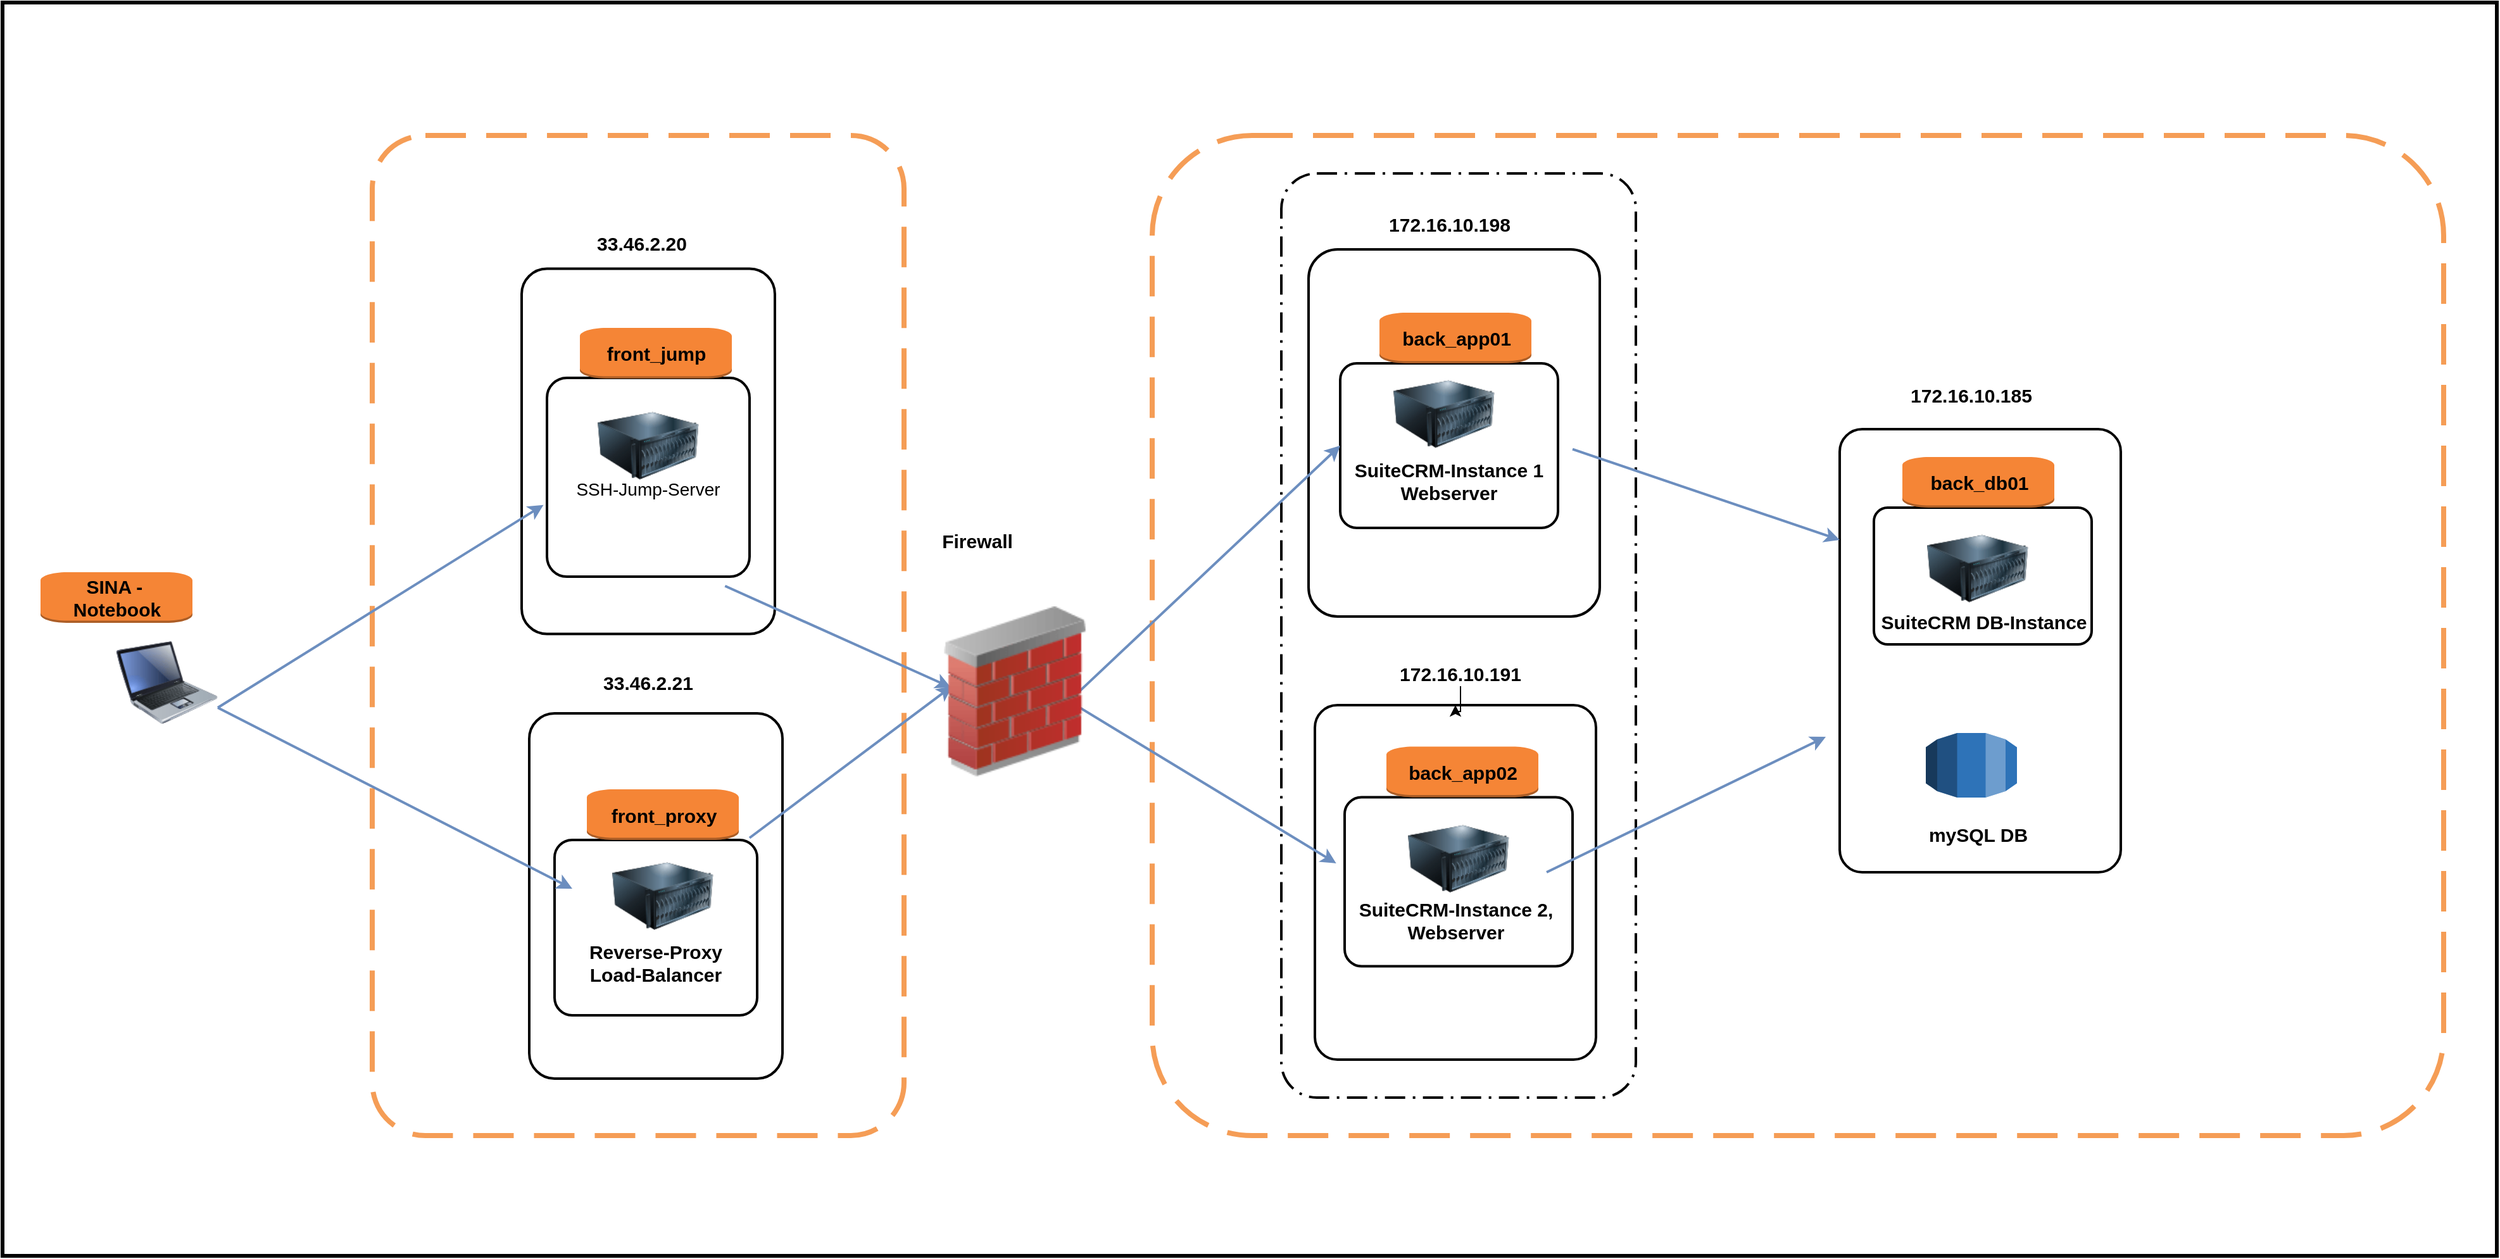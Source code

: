 <mxfile version="24.7.0" type="github">
  <diagram id="rRDhQRThPtQKGGIecC3R" name="Page-1">
    <mxGraphModel dx="3134" dy="1944" grid="1" gridSize="10" guides="1" tooltips="1" connect="1" arrows="1" fold="1" page="1" pageScale="1" pageWidth="850" pageHeight="1100" math="0" shadow="0">
      <root>
        <mxCell id="0" />
        <mxCell id="1" parent="0" />
        <mxCell id="fZ9o720cPq7kdoaoO89B-14" value="" style="rounded=0;whiteSpace=wrap;html=1;fillOpacity=0;strokeWidth=3;" parent="1" vertex="1">
          <mxGeometry x="-1130" y="-150" width="1970" height="990" as="geometry" />
        </mxCell>
        <mxCell id="DKDFtjOkX9_w8Wlbjk8--4" value="" style="rounded=1;arcSize=10;dashed=1;strokeColor=#F59D56;fillColor=none;gradientColor=none;dashPattern=8 4;strokeWidth=4;" parent="1" vertex="1">
          <mxGeometry x="-838" y="-45" width="420" height="790" as="geometry" />
        </mxCell>
        <mxCell id="CLJt2vbzaDLjIfdI3F6k-11" value="" style="rounded=1;arcSize=10;dashed=0;fillColor=none;gradientColor=none;strokeWidth=2;" parent="1" vertex="1">
          <mxGeometry x="-714" y="411.5" width="200" height="288.5" as="geometry" />
        </mxCell>
        <mxCell id="jmTY7Rd2mBAVTG5OkfLD-10" value="&#xa;&#xa;&#xa;&#xa;&#xa;Reverse-Proxy&#xa;Load-Balancer&#xa;&#xa;" style="rounded=1;arcSize=10;dashed=0;fillColor=none;gradientColor=none;strokeWidth=2;fontSize=15;fontStyle=1" parent="1" vertex="1">
          <mxGeometry x="-694" y="511.5" width="160" height="138.5" as="geometry" />
        </mxCell>
        <mxCell id="CLJt2vbzaDLjIfdI3F6k-18" value="&#xa;&#xa;SSH-Jump-Server&#xa;" style="rounded=1;arcSize=10;dashed=0;fillColor=none;gradientColor=none;strokeWidth=2;fontSize=14;" parent="1" vertex="1">
          <mxGeometry x="-700" y="146.5" width="160" height="157" as="geometry" />
        </mxCell>
        <mxCell id="CLJt2vbzaDLjIfdI3F6k-20" value="" style="rounded=1;arcSize=10;dashed=0;fillColor=none;gradientColor=none;strokeWidth=2;" parent="1" vertex="1">
          <mxGeometry x="-720" y="60.25" width="200" height="288.5" as="geometry" />
        </mxCell>
        <mxCell id="jmTY7Rd2mBAVTG5OkfLD-6" value="" style="rounded=1;arcSize=10;dashed=1;strokeColor=#F59D56;fillColor=none;gradientColor=none;dashPattern=8 4;strokeWidth=4;" parent="1" vertex="1">
          <mxGeometry x="-222" y="-45" width="1020" height="790" as="geometry" />
        </mxCell>
        <mxCell id="jmTY7Rd2mBAVTG5OkfLD-14" value="" style="rounded=1;arcSize=8;dashed=0;fillColor=none;gradientColor=none;strokeWidth=2;" parent="1" vertex="1">
          <mxGeometry x="-93.5" y="405" width="222" height="280" as="geometry" />
        </mxCell>
        <mxCell id="CLJt2vbzaDLjIfdI3F6k-3" value="" style="rounded=1;arcSize=8;dashed=0;fillColor=none;gradientColor=none;strokeWidth=2;" parent="1" vertex="1">
          <mxGeometry x="321" y="187" width="222" height="350" as="geometry" />
        </mxCell>
        <mxCell id="jmTY7Rd2mBAVTG5OkfLD-28" value="" style="rounded=1;arcSize=10;dashed=1;fillColor=none;gradientColor=none;dashPattern=8 3 1 3;strokeWidth=2;" parent="1" vertex="1">
          <mxGeometry x="-120" y="-15" width="280" height="730" as="geometry" />
        </mxCell>
        <mxCell id="jmTY7Rd2mBAVTG5OkfLD-12" value="" style="rounded=1;arcSize=10;dashed=0;fillColor=none;gradientColor=none;strokeWidth=2;" parent="1" vertex="1">
          <mxGeometry x="-98.5" y="45" width="230" height="290" as="geometry" />
        </mxCell>
        <mxCell id="jmTY7Rd2mBAVTG5OkfLD-22" value="" style="outlineConnect=0;dashed=0;verticalLabelPosition=bottom;verticalAlign=top;align=center;html=1;shape=mxgraph.aws3.rds;fillColor=#2E73B8;gradientColor=none;" parent="1" vertex="1">
          <mxGeometry x="389" y="427" width="72" height="51" as="geometry" />
        </mxCell>
        <mxCell id="jmTY7Rd2mBAVTG5OkfLD-31" value="" style="endArrow=classic;html=1;exitX=0.879;exitY=1.047;exitDx=0;exitDy=0;strokeWidth=2;fillColor=#dae8fc;strokeColor=#6c8ebf;exitPerimeter=0;" parent="1" source="CLJt2vbzaDLjIfdI3F6k-18" edge="1">
          <mxGeometry width="50" height="50" relative="1" as="geometry">
            <mxPoint x="-545" y="275.25" as="sourcePoint" />
            <mxPoint x="-381" y="391" as="targetPoint" />
          </mxGeometry>
        </mxCell>
        <mxCell id="jmTY7Rd2mBAVTG5OkfLD-32" value="" style="endArrow=classic;html=1;exitX=0.87;exitY=0.341;exitDx=0;exitDy=0;strokeWidth=2;fillColor=#dae8fc;strokeColor=#6c8ebf;exitPerimeter=0;" parent="1" source="CLJt2vbzaDLjIfdI3F6k-11" edge="1">
          <mxGeometry width="50" height="50" relative="1" as="geometry">
            <mxPoint x="422.2" y="479.2" as="sourcePoint" />
            <mxPoint x="-380" y="390" as="targetPoint" />
          </mxGeometry>
        </mxCell>
        <mxCell id="jmTY7Rd2mBAVTG5OkfLD-35" value="" style="endArrow=classic;html=1;strokeWidth=2;fillColor=#dae8fc;strokeColor=#6c8ebf;entryX=0;entryY=0.25;entryDx=0;entryDy=0;" parent="1" target="CLJt2vbzaDLjIfdI3F6k-3" edge="1">
          <mxGeometry width="50" height="50" relative="1" as="geometry">
            <mxPoint x="110" y="202.859" as="sourcePoint" />
            <mxPoint x="360" y="400" as="targetPoint" />
          </mxGeometry>
        </mxCell>
        <mxCell id="jmTY7Rd2mBAVTG5OkfLD-36" value="" style="endArrow=classic;html=1;strokeWidth=2;fillColor=#dae8fc;strokeColor=#6c8ebf;exitX=1;exitY=0.75;exitDx=0;exitDy=0;entryX=-0.017;entryY=0.639;entryDx=0;entryDy=0;entryPerimeter=0;" parent="1" source="CLJt2vbzaDLjIfdI3F6k-22" target="CLJt2vbzaDLjIfdI3F6k-18" edge="1">
          <mxGeometry width="50" height="50" relative="1" as="geometry">
            <mxPoint x="-824" y="90.0" as="sourcePoint" />
            <mxPoint x="-1350" y="184.75" as="targetPoint" />
          </mxGeometry>
        </mxCell>
        <mxCell id="jmTY7Rd2mBAVTG5OkfLD-44" value="&lt;font style=&quot;font-size: 15px;&quot;&gt;172.16.10.198&lt;/font&gt;" style="text;html=1;strokeColor=none;fillColor=none;align=center;verticalAlign=middle;whiteSpace=wrap;rounded=0;fontSize=15;fontStyle=1" parent="1" vertex="1">
          <mxGeometry x="-56.5" y="15" width="138" height="20" as="geometry" />
        </mxCell>
        <mxCell id="DKDFtjOkX9_w8Wlbjk8--7" value="" style="edgeStyle=orthogonalEdgeStyle;rounded=0;orthogonalLoop=1;jettySize=auto;html=1;" parent="1" source="jmTY7Rd2mBAVTG5OkfLD-45" target="jmTY7Rd2mBAVTG5OkfLD-14" edge="1">
          <mxGeometry relative="1" as="geometry" />
        </mxCell>
        <mxCell id="jmTY7Rd2mBAVTG5OkfLD-45" value="&lt;font style=&quot;font-size: 15px;&quot;&gt;172.16.10.191&lt;/font&gt;" style="text;html=1;strokeColor=none;fillColor=none;align=center;verticalAlign=middle;whiteSpace=wrap;rounded=0;fontSize=15;fontStyle=1" parent="1" vertex="1">
          <mxGeometry x="-40" y="370" width="123" height="20" as="geometry" />
        </mxCell>
        <mxCell id="YX4tFnGgiEKLoziQhKjs-16" value="&lt;font style=&quot;font-size: 15px;&quot;&gt;mySQL DB&lt;br style=&quot;font-size: 15px;&quot;&gt;&lt;/font&gt;" style="text;html=1;strokeColor=none;fillColor=none;align=center;verticalAlign=middle;whiteSpace=wrap;rounded=0;fontSize=15;fontStyle=1" parent="1" vertex="1">
          <mxGeometry x="367" y="487" width="127" height="39" as="geometry" />
        </mxCell>
        <mxCell id="YX4tFnGgiEKLoziQhKjs-24" value="" style="rounded=1;arcSize=10;dashed=0;fillColor=none;gradientColor=none;strokeWidth=2;" parent="1" vertex="1">
          <mxGeometry x="-73.5" y="135" width="172" height="130" as="geometry" />
        </mxCell>
        <mxCell id="YX4tFnGgiEKLoziQhKjs-27" value="&lt;div style=&quot;font-size: 15px;&quot;&gt;&lt;font style=&quot;font-size: 15px;&quot;&gt;SuiteCRM-Instance 1&lt;/font&gt;&lt;/div&gt;&lt;div style=&quot;font-size: 15px;&quot;&gt;&lt;font style=&quot;font-size: 15px;&quot;&gt;Webserver&lt;br style=&quot;font-size: 15px;&quot;&gt; &lt;/font&gt;&lt;/div&gt;" style="text;html=1;strokeColor=none;fillColor=none;align=center;verticalAlign=middle;whiteSpace=wrap;rounded=0;fontStyle=1;fontSize=15;" parent="1" vertex="1">
          <mxGeometry x="-64.75" y="215" width="154.5" height="25" as="geometry" />
        </mxCell>
        <mxCell id="YX4tFnGgiEKLoziQhKjs-31" value="" style="rounded=1;arcSize=10;dashed=0;fillColor=none;gradientColor=none;strokeWidth=2;" parent="1" vertex="1">
          <mxGeometry x="-70" y="477.75" width="180" height="133.5" as="geometry" />
        </mxCell>
        <mxCell id="YX4tFnGgiEKLoziQhKjs-34" value="&lt;div style=&quot;font-size: 15px;&quot;&gt;&lt;font style=&quot;font-size: 15px;&quot;&gt;SuiteCRM-Instance 2,&lt;/font&gt;&lt;/div&gt;&lt;div style=&quot;font-size: 15px;&quot;&gt;&lt;font style=&quot;font-size: 15px;&quot;&gt;Webserver&lt;br style=&quot;font-size: 15px;&quot;&gt;&lt;/font&gt;&lt;/div&gt;" style="text;html=1;strokeColor=none;fillColor=none;align=center;verticalAlign=middle;whiteSpace=wrap;rounded=0;fontStyle=1;fontSize=15;" parent="1" vertex="1">
          <mxGeometry x="-62.5" y="560" width="160" height="30" as="geometry" />
        </mxCell>
        <mxCell id="CLJt2vbzaDLjIfdI3F6k-4" value="" style="rounded=1;arcSize=10;dashed=0;fillColor=none;gradientColor=none;strokeWidth=2;" parent="1" vertex="1">
          <mxGeometry x="348" y="249" width="172" height="108" as="geometry" />
        </mxCell>
        <mxCell id="CLJt2vbzaDLjIfdI3F6k-6" value="&lt;font style=&quot;font-size: 15px;&quot;&gt;SuiteCRM DB-Instance&lt;/font&gt;" style="text;html=1;strokeColor=none;fillColor=none;align=center;verticalAlign=middle;whiteSpace=wrap;rounded=0;fontSize=15;fontStyle=1" parent="1" vertex="1">
          <mxGeometry x="350" y="327" width="170" height="23" as="geometry" />
        </mxCell>
        <mxCell id="CLJt2vbzaDLjIfdI3F6k-8" value="&lt;font style=&quot;font-size: 15px;&quot;&gt;172.16.10.185&lt;/font&gt;" style="text;html=1;strokeColor=none;fillColor=none;align=center;verticalAlign=middle;whiteSpace=wrap;rounded=0;fontSize=15;fontStyle=1" parent="1" vertex="1">
          <mxGeometry x="356" y="147" width="138" height="25" as="geometry" />
        </mxCell>
        <mxCell id="CLJt2vbzaDLjIfdI3F6k-19" value="&lt;div style=&quot;font-size: 15px;&quot;&gt;&lt;font style=&quot;font-size: 15px;&quot;&gt;33.46.2.20&lt;/font&gt;&lt;/div&gt;" style="text;html=1;strokeColor=none;fillColor=none;align=center;verticalAlign=middle;whiteSpace=wrap;rounded=0;fontSize=15;fontStyle=1" parent="1" vertex="1">
          <mxGeometry x="-660" y="30" width="70" height="20" as="geometry" />
        </mxCell>
        <mxCell id="CLJt2vbzaDLjIfdI3F6k-22" value="" style="image;html=1;image=img/lib/clip_art/computers/Laptop_128x128.png" parent="1" vertex="1">
          <mxGeometry x="-1040" y="347" width="80" height="80" as="geometry" />
        </mxCell>
        <mxCell id="CLJt2vbzaDLjIfdI3F6k-23" value="" style="endArrow=classic;html=1;strokeWidth=2;fillColor=#dae8fc;strokeColor=#6c8ebf;entryX=0.17;entryY=0.48;entryDx=0;entryDy=0;entryPerimeter=0;exitX=1;exitY=0.75;exitDx=0;exitDy=0;" parent="1" source="CLJt2vbzaDLjIfdI3F6k-22" target="CLJt2vbzaDLjIfdI3F6k-11" edge="1">
          <mxGeometry width="50" height="50" relative="1" as="geometry">
            <mxPoint x="-1177" y="405" as="sourcePoint" />
            <mxPoint x="-1240" y="575" as="targetPoint" />
          </mxGeometry>
        </mxCell>
        <mxCell id="CLJt2vbzaDLjIfdI3F6k-24" value="" style="endArrow=classic;html=1;strokeWidth=2;entryX=0;entryY=0.5;entryDx=0;entryDy=0;fillColor=#dae8fc;strokeColor=#6c8ebf;exitX=0.787;exitY=0.532;exitDx=0;exitDy=0;exitPerimeter=0;" parent="1" source="CLJt2vbzaDLjIfdI3F6k-32" target="YX4tFnGgiEKLoziQhKjs-24" edge="1">
          <mxGeometry width="50" height="50" relative="1" as="geometry">
            <mxPoint x="-260" y="400" as="sourcePoint" />
            <mxPoint x="-350" y="523" as="targetPoint" />
          </mxGeometry>
        </mxCell>
        <mxCell id="CLJt2vbzaDLjIfdI3F6k-26" value="" style="endArrow=classic;html=1;strokeWidth=2;entryX=-0.037;entryY=0.391;entryDx=0;entryDy=0;entryPerimeter=0;fillColor=#dae8fc;strokeColor=#6c8ebf;exitX=0.73;exitY=0.532;exitDx=0;exitDy=0;exitPerimeter=0;" parent="1" source="CLJt2vbzaDLjIfdI3F6k-32" target="YX4tFnGgiEKLoziQhKjs-31" edge="1">
          <mxGeometry width="50" height="50" relative="1" as="geometry">
            <mxPoint x="-260" y="400" as="sourcePoint" />
            <mxPoint x="-106.5" y="541.448" as="targetPoint" />
          </mxGeometry>
        </mxCell>
        <mxCell id="CLJt2vbzaDLjIfdI3F6k-27" value="" style="endArrow=classic;html=1;strokeWidth=2;fillColor=#dae8fc;strokeColor=#6c8ebf;exitX=0.276;exitY=0.999;exitDx=0;exitDy=0;exitPerimeter=0;" parent="1" edge="1">
          <mxGeometry width="50" height="50" relative="1" as="geometry">
            <mxPoint x="89.502" y="537.0" as="sourcePoint" />
            <mxPoint x="310" y="430" as="targetPoint" />
          </mxGeometry>
        </mxCell>
        <mxCell id="CLJt2vbzaDLjIfdI3F6k-28" value="" style="image;html=1;image=img/lib/clip_art/computers/Server_128x128.png" parent="1" vertex="1">
          <mxGeometry x="-31.5" y="135" width="80" height="80" as="geometry" />
        </mxCell>
        <mxCell id="CLJt2vbzaDLjIfdI3F6k-30" value="" style="image;html=1;image=img/lib/clip_art/computers/Server_128x128.png" parent="1" vertex="1">
          <mxGeometry x="-20" y="486.25" width="80" height="80" as="geometry" />
        </mxCell>
        <mxCell id="CLJt2vbzaDLjIfdI3F6k-31" value="" style="image;html=1;image=img/lib/clip_art/computers/Server_128x128.png" parent="1" vertex="1">
          <mxGeometry x="390" y="257" width="80" height="80" as="geometry" />
        </mxCell>
        <mxCell id="CLJt2vbzaDLjIfdI3F6k-32" value="" style="image;html=1;image=img/lib/clip_art/networking/Firewall_02_128x128.png" parent="1" vertex="1">
          <mxGeometry x="-410" y="327" width="160" height="134.25" as="geometry" />
        </mxCell>
        <mxCell id="DKDFtjOkX9_w8Wlbjk8--3" value="" style="image;html=1;image=img/lib/clip_art/computers/Server_128x128.png;fontSize=12;" parent="1" vertex="1">
          <mxGeometry x="-648.5" y="515.75" width="80" height="80" as="geometry" />
        </mxCell>
        <mxCell id="DKDFtjOkX9_w8Wlbjk8--1" value="" style="image;html=1;image=img/lib/clip_art/computers/Server_128x128.png;fontSize=12;" parent="1" vertex="1">
          <mxGeometry x="-660" y="160" width="80" height="80" as="geometry" />
        </mxCell>
        <mxCell id="RUMR8grhXRm7lhq95EJC-3" value="Firewall" style="text;strokeColor=none;align=center;fillColor=none;html=1;verticalAlign=middle;whiteSpace=wrap;rounded=0;fontSize=15;fontStyle=1" parent="1" vertex="1">
          <mxGeometry x="-390" y="260" width="60" height="30" as="geometry" />
        </mxCell>
        <mxCell id="YX4tFnGgiEKLoziQhKjs-25" value="&lt;font style=&quot;font-size: 15px;&quot;&gt;back_app01&lt;/font&gt;" style="dashed=0;html=1;shape=mxgraph.aws3.instance;fillColor=#F58536;gradientColor=none;dashed=0;fontSize=15;fontStyle=1" parent="1" vertex="1">
          <mxGeometry x="-42.5" y="95" width="120" height="40" as="geometry" />
        </mxCell>
        <mxCell id="CLJt2vbzaDLjIfdI3F6k-5" value="&lt;font style=&quot;font-size: 15px;&quot;&gt;back_db01&lt;/font&gt;" style="dashed=0;html=1;shape=mxgraph.aws3.instance;fillColor=#F58536;gradientColor=none;dashed=0;fontSize=15;fontStyle=1" parent="1" vertex="1">
          <mxGeometry x="370.5" y="209" width="120" height="40" as="geometry" />
        </mxCell>
        <mxCell id="CLJt2vbzaDLjIfdI3F6k-12" value="&lt;div style=&quot;font-size: 15px;&quot;&gt;&lt;font style=&quot;font-size: 15px;&quot;&gt;back_app02&lt;/font&gt;&lt;/div&gt;" style="dashed=0;html=1;shape=mxgraph.aws3.instance;fillColor=#F58536;gradientColor=none;dashed=0;fontSize=15;fontStyle=1" parent="1" vertex="1">
          <mxGeometry x="-37" y="437.75" width="120" height="40" as="geometry" />
        </mxCell>
        <mxCell id="CLJt2vbzaDLjIfdI3F6k-16" value="&lt;font style=&quot;font-size: 15px;&quot;&gt;front_proxy&lt;/font&gt;" style="dashed=0;html=1;shape=mxgraph.aws3.instance;fillColor=#F58536;gradientColor=none;dashed=0;fontSize=15;fontStyle=1" parent="1" vertex="1">
          <mxGeometry x="-668.5" y="471.5" width="120" height="40" as="geometry" />
        </mxCell>
        <mxCell id="CLJt2vbzaDLjIfdI3F6k-21" value="&lt;font style=&quot;font-size: 15px;&quot;&gt;front_jump&lt;/font&gt;" style="dashed=0;html=1;shape=mxgraph.aws3.instance;fillColor=#F58536;gradientColor=none;dashed=0;fontSize=15;fontStyle=1" parent="1" vertex="1">
          <mxGeometry x="-674" y="107" width="120" height="40" as="geometry" />
        </mxCell>
        <mxCell id="CLJt2vbzaDLjIfdI3F6k-25" value="&lt;div style=&quot;font-size: 15px;&quot;&gt;&lt;font style=&quot;font-size: 15px;&quot;&gt;SINA -&amp;nbsp;&lt;/font&gt;&lt;/div&gt;&lt;div style=&quot;font-size: 15px;&quot;&gt;&lt;font style=&quot;font-size: 15px;&quot;&gt;Notebook&lt;/font&gt;&lt;/div&gt;" style="dashed=0;html=1;shape=mxgraph.aws3.instance;fillColor=#F58536;gradientColor=none;dashed=0;fontSize=15;fontStyle=1" parent="1" vertex="1">
          <mxGeometry x="-1100" y="300" width="120" height="40" as="geometry" />
        </mxCell>
        <mxCell id="fZ9o720cPq7kdoaoO89B-1" value="&lt;font style=&quot;font-size: 15px;&quot;&gt;33.46.2.21&lt;/font&gt;" style="text;html=1;strokeColor=none;fillColor=none;align=center;verticalAlign=middle;whiteSpace=wrap;rounded=0;fontSize=15;fontStyle=1" parent="1" vertex="1">
          <mxGeometry x="-655" y="377" width="70" height="20" as="geometry" />
        </mxCell>
      </root>
    </mxGraphModel>
  </diagram>
</mxfile>
